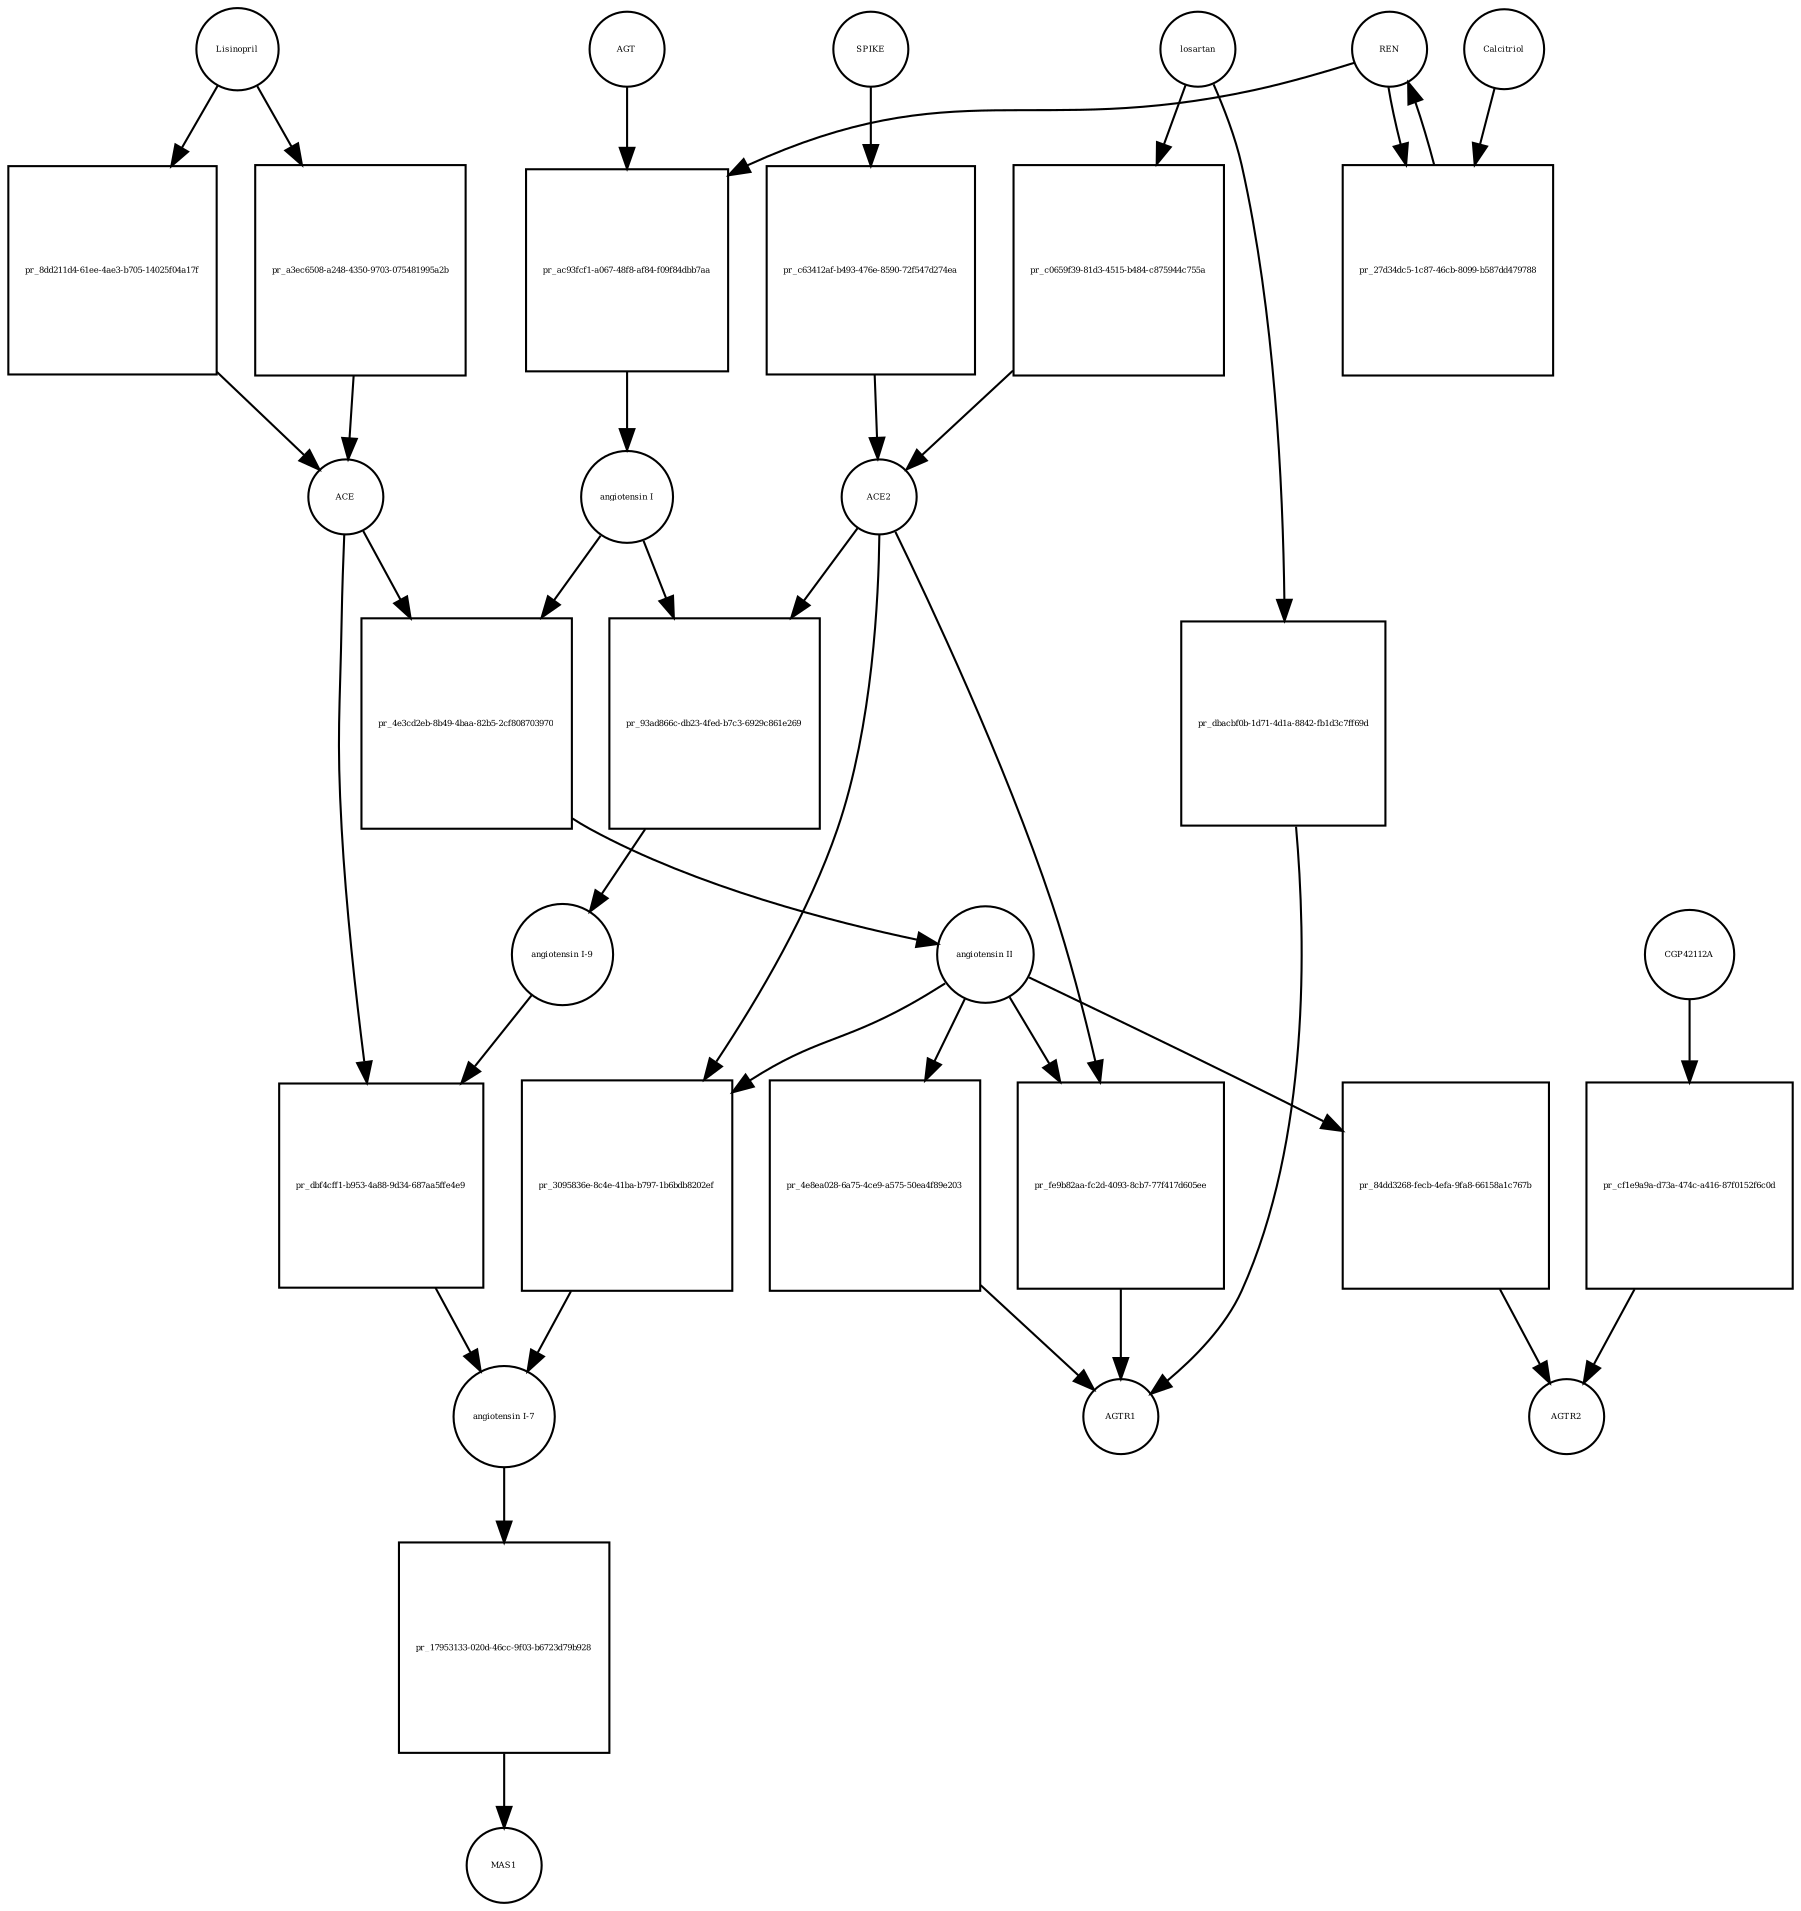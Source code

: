 strict digraph  {
AGT [annotation="", bipartite=0, cls=macromolecule, fontsize=4, label=AGT, shape=circle];
"pr_ac93fcf1-a067-48f8-af84-f09f84dbb7aa" [annotation="", bipartite=1, cls=process, fontsize=4, label="pr_ac93fcf1-a067-48f8-af84-f09f84dbb7aa", shape=square];
"angiotensin I" [annotation="", bipartite=0, cls="simple chemical", fontsize=4, label="angiotensin I", shape=circle];
REN [annotation="", bipartite=0, cls=macromolecule, fontsize=4, label=REN, shape=circle];
"pr_4e3cd2eb-8b49-4baa-82b5-2cf808703970" [annotation="", bipartite=1, cls=process, fontsize=4, label="pr_4e3cd2eb-8b49-4baa-82b5-2cf808703970", shape=square];
"angiotensin II" [annotation="", bipartite=0, cls="simple chemical", fontsize=4, label="angiotensin II", shape=circle];
ACE [annotation="", bipartite=0, cls=macromolecule, fontsize=4, label=ACE, shape=circle];
"pr_93ad866c-db23-4fed-b7c3-6929c861e269" [annotation="", bipartite=1, cls=process, fontsize=4, label="pr_93ad866c-db23-4fed-b7c3-6929c861e269", shape=square];
"angiotensin I-9" [annotation="", bipartite=0, cls="simple chemical", fontsize=4, label="angiotensin I-9", shape=circle];
ACE2 [annotation="", bipartite=0, cls=macromolecule, fontsize=4, label=ACE2, shape=circle];
"pr_dbf4cff1-b953-4a88-9d34-687aa5ffe4e9" [annotation="", bipartite=1, cls=process, fontsize=4, label="pr_dbf4cff1-b953-4a88-9d34-687aa5ffe4e9", shape=square];
"angiotensin I-7" [annotation="", bipartite=0, cls="simple chemical", fontsize=4, label="angiotensin I-7", shape=circle];
"pr_3095836e-8c4e-41ba-b797-1b6bdb8202ef" [annotation="", bipartite=1, cls=process, fontsize=4, label="pr_3095836e-8c4e-41ba-b797-1b6bdb8202ef", shape=square];
SPIKE [annotation="", bipartite=0, cls=macromolecule, fontsize=4, label=SPIKE, shape=circle];
"pr_c63412af-b493-476e-8590-72f547d274ea" [annotation="", bipartite=1, cls=process, fontsize=4, label="pr_c63412af-b493-476e-8590-72f547d274ea", shape=square];
Lisinopril [annotation="", bipartite=0, cls="simple chemical", fontsize=4, label=Lisinopril, shape=circle];
"pr_8dd211d4-61ee-4ae3-b705-14025f04a17f" [annotation="", bipartite=1, cls=process, fontsize=4, label="pr_8dd211d4-61ee-4ae3-b705-14025f04a17f", shape=square];
"pr_4e8ea028-6a75-4ce9-a575-50ea4f89e203" [annotation="", bipartite=1, cls=process, fontsize=4, label="pr_4e8ea028-6a75-4ce9-a575-50ea4f89e203", shape=square];
AGTR1 [annotation="", bipartite=0, cls=macromolecule, fontsize=4, label=AGTR1, shape=circle];
"pr_84dd3268-fecb-4efa-9fa8-66158a1c767b" [annotation="", bipartite=1, cls=process, fontsize=4, label="pr_84dd3268-fecb-4efa-9fa8-66158a1c767b", shape=square];
AGTR2 [annotation="", bipartite=0, cls=macromolecule, fontsize=4, label=AGTR2, shape=circle];
"pr_17953133-020d-46cc-9f03-b6723d79b928" [annotation="", bipartite=1, cls=process, fontsize=4, label="pr_17953133-020d-46cc-9f03-b6723d79b928", shape=square];
MAS1 [annotation="", bipartite=0, cls=macromolecule, fontsize=4, label=MAS1, shape=circle];
losartan [annotation="", bipartite=0, cls="simple chemical", fontsize=4, label=losartan, shape=circle];
"pr_dbacbf0b-1d71-4d1a-8842-fb1d3c7ff69d" [annotation="", bipartite=1, cls=process, fontsize=4, label="pr_dbacbf0b-1d71-4d1a-8842-fb1d3c7ff69d", shape=square];
"pr_27d34dc5-1c87-46cb-8099-b587dd479788" [annotation="", bipartite=1, cls=process, fontsize=4, label="pr_27d34dc5-1c87-46cb-8099-b587dd479788", shape=square];
Calcitriol [annotation="", bipartite=0, cls="simple chemical", fontsize=4, label=Calcitriol, shape=circle];
"pr_a3ec6508-a248-4350-9703-075481995a2b" [annotation="", bipartite=1, cls=process, fontsize=4, label="pr_a3ec6508-a248-4350-9703-075481995a2b", shape=square];
"pr_fe9b82aa-fc2d-4093-8cb7-77f417d605ee" [annotation="", bipartite=1, cls=process, fontsize=4, label="pr_fe9b82aa-fc2d-4093-8cb7-77f417d605ee", shape=square];
CGP42112A [annotation="", bipartite=0, cls="simple chemical", fontsize=4, label=CGP42112A, shape=circle];
"pr_cf1e9a9a-d73a-474c-a416-87f0152f6c0d" [annotation="", bipartite=1, cls=process, fontsize=4, label="pr_cf1e9a9a-d73a-474c-a416-87f0152f6c0d", shape=square];
"pr_c0659f39-81d3-4515-b484-c875944c755a" [annotation="", bipartite=1, cls=process, fontsize=4, label="pr_c0659f39-81d3-4515-b484-c875944c755a", shape=square];
AGT -> "pr_ac93fcf1-a067-48f8-af84-f09f84dbb7aa"  [annotation="", interaction_type=consumption];
"pr_ac93fcf1-a067-48f8-af84-f09f84dbb7aa" -> "angiotensin I"  [annotation="", interaction_type=production];
"angiotensin I" -> "pr_4e3cd2eb-8b49-4baa-82b5-2cf808703970"  [annotation="", interaction_type=consumption];
"angiotensin I" -> "pr_93ad866c-db23-4fed-b7c3-6929c861e269"  [annotation="", interaction_type=consumption];
REN -> "pr_ac93fcf1-a067-48f8-af84-f09f84dbb7aa"  [annotation="", interaction_type=catalysis];
REN -> "pr_27d34dc5-1c87-46cb-8099-b587dd479788"  [annotation="", interaction_type=consumption];
"pr_4e3cd2eb-8b49-4baa-82b5-2cf808703970" -> "angiotensin II"  [annotation="", interaction_type=production];
"angiotensin II" -> "pr_3095836e-8c4e-41ba-b797-1b6bdb8202ef"  [annotation="", interaction_type=consumption];
"angiotensin II" -> "pr_4e8ea028-6a75-4ce9-a575-50ea4f89e203"  [annotation="", interaction_type=consumption];
"angiotensin II" -> "pr_84dd3268-fecb-4efa-9fa8-66158a1c767b"  [annotation="", interaction_type=consumption];
"angiotensin II" -> "pr_fe9b82aa-fc2d-4093-8cb7-77f417d605ee"  [annotation="", interaction_type=modulation];
ACE -> "pr_4e3cd2eb-8b49-4baa-82b5-2cf808703970"  [annotation="", interaction_type=catalysis];
ACE -> "pr_dbf4cff1-b953-4a88-9d34-687aa5ffe4e9"  [annotation="", interaction_type=catalysis];
"pr_93ad866c-db23-4fed-b7c3-6929c861e269" -> "angiotensin I-9"  [annotation="", interaction_type=production];
"angiotensin I-9" -> "pr_dbf4cff1-b953-4a88-9d34-687aa5ffe4e9"  [annotation="", interaction_type=consumption];
ACE2 -> "pr_93ad866c-db23-4fed-b7c3-6929c861e269"  [annotation="", interaction_type=catalysis];
ACE2 -> "pr_3095836e-8c4e-41ba-b797-1b6bdb8202ef"  [annotation="", interaction_type=catalysis];
ACE2 -> "pr_fe9b82aa-fc2d-4093-8cb7-77f417d605ee"  [annotation="", interaction_type=consumption];
"pr_dbf4cff1-b953-4a88-9d34-687aa5ffe4e9" -> "angiotensin I-7"  [annotation="", interaction_type=production];
"angiotensin I-7" -> "pr_17953133-020d-46cc-9f03-b6723d79b928"  [annotation="", interaction_type=consumption];
"pr_3095836e-8c4e-41ba-b797-1b6bdb8202ef" -> "angiotensin I-7"  [annotation="", interaction_type=production];
SPIKE -> "pr_c63412af-b493-476e-8590-72f547d274ea"  [annotation="", interaction_type=consumption];
"pr_c63412af-b493-476e-8590-72f547d274ea" -> ACE2  [annotation="", interaction_type=production];
Lisinopril -> "pr_8dd211d4-61ee-4ae3-b705-14025f04a17f"  [annotation="", interaction_type=consumption];
Lisinopril -> "pr_a3ec6508-a248-4350-9703-075481995a2b"  [annotation="", interaction_type=consumption];
"pr_8dd211d4-61ee-4ae3-b705-14025f04a17f" -> ACE  [annotation="", interaction_type=production];
"pr_4e8ea028-6a75-4ce9-a575-50ea4f89e203" -> AGTR1  [annotation="", interaction_type=production];
"pr_84dd3268-fecb-4efa-9fa8-66158a1c767b" -> AGTR2  [annotation="", interaction_type=production];
"pr_17953133-020d-46cc-9f03-b6723d79b928" -> MAS1  [annotation="", interaction_type=production];
losartan -> "pr_dbacbf0b-1d71-4d1a-8842-fb1d3c7ff69d"  [annotation="", interaction_type=consumption];
losartan -> "pr_c0659f39-81d3-4515-b484-c875944c755a"  [annotation="", interaction_type=consumption];
"pr_dbacbf0b-1d71-4d1a-8842-fb1d3c7ff69d" -> AGTR1  [annotation="", interaction_type=production];
"pr_27d34dc5-1c87-46cb-8099-b587dd479788" -> REN  [annotation="", interaction_type=production];
Calcitriol -> "pr_27d34dc5-1c87-46cb-8099-b587dd479788"  [annotation="", interaction_type=inhibition];
"pr_a3ec6508-a248-4350-9703-075481995a2b" -> ACE  [annotation="", interaction_type=production];
"pr_fe9b82aa-fc2d-4093-8cb7-77f417d605ee" -> AGTR1  [annotation="", interaction_type=production];
CGP42112A -> "pr_cf1e9a9a-d73a-474c-a416-87f0152f6c0d"  [annotation="", interaction_type=consumption];
"pr_cf1e9a9a-d73a-474c-a416-87f0152f6c0d" -> AGTR2  [annotation="", interaction_type=production];
"pr_c0659f39-81d3-4515-b484-c875944c755a" -> ACE2  [annotation="", interaction_type=production];
}
